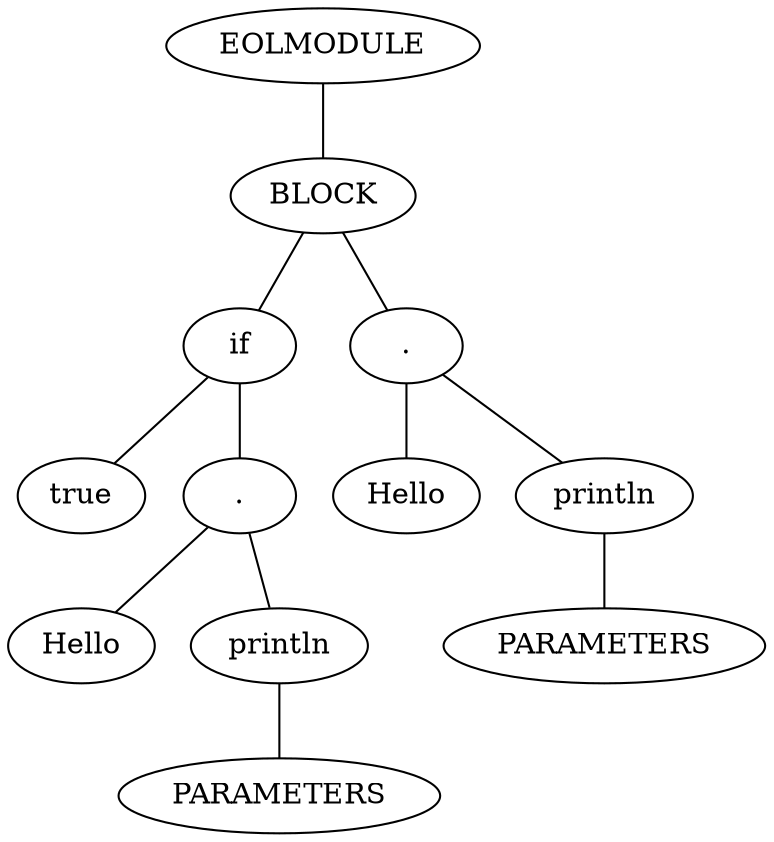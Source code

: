 graph AST {
0 [label="EOLMODULE",color=black,fontcolor=black,style=filled,fillcolor=white]
1 [label="BLOCK",color=black,fontcolor=black,style=filled,fillcolor=white]
0 -- 1
1 [label="BLOCK",color=black,fontcolor=black,style=filled,fillcolor=white]
2 [label="if",color=black,fontcolor=black,style=filled,fillcolor=white]
1 -- 2
2 [label="if",color=black,fontcolor=black,style=filled,fillcolor=white]
3 [label="true",color=black,fontcolor=black,style=filled,fillcolor=white]
2 -- 3
3 [label="true",color=black,fontcolor=black,style=filled,fillcolor=white]
4 [label=".",color=black,fontcolor=black,style=filled,fillcolor=white]
2 -- 4
4 [label=".",color=black,fontcolor=black,style=filled,fillcolor=white]
5 [label="Hello",color=black,fontcolor=black,style=filled,fillcolor=white]
4 -- 5
5 [label="Hello",color=black,fontcolor=black,style=filled,fillcolor=white]
6 [label="println",color=black,fontcolor=black,style=filled,fillcolor=white]
4 -- 6
6 [label="println",color=black,fontcolor=black,style=filled,fillcolor=white]
7 [label="PARAMETERS",color=black,fontcolor=black,style=filled,fillcolor=white]
6 -- 7
7 [label="PARAMETERS",color=black,fontcolor=black,style=filled,fillcolor=white]
8 [label=".",color=black,fontcolor=black,style=filled,fillcolor=white]
1 -- 8
8 [label=".",color=black,fontcolor=black,style=filled,fillcolor=white]
9 [label="Hello",color=black,fontcolor=black,style=filled,fillcolor=white]
8 -- 9
9 [label="Hello",color=black,fontcolor=black,style=filled,fillcolor=white]
10 [label="println",color=black,fontcolor=black,style=filled,fillcolor=white]
8 -- 10
10 [label="println",color=black,fontcolor=black,style=filled,fillcolor=white]
11 [label="PARAMETERS",color=black,fontcolor=black,style=filled,fillcolor=white]
10 -- 11
11 [label="PARAMETERS",color=black,fontcolor=black,style=filled,fillcolor=white]
}
